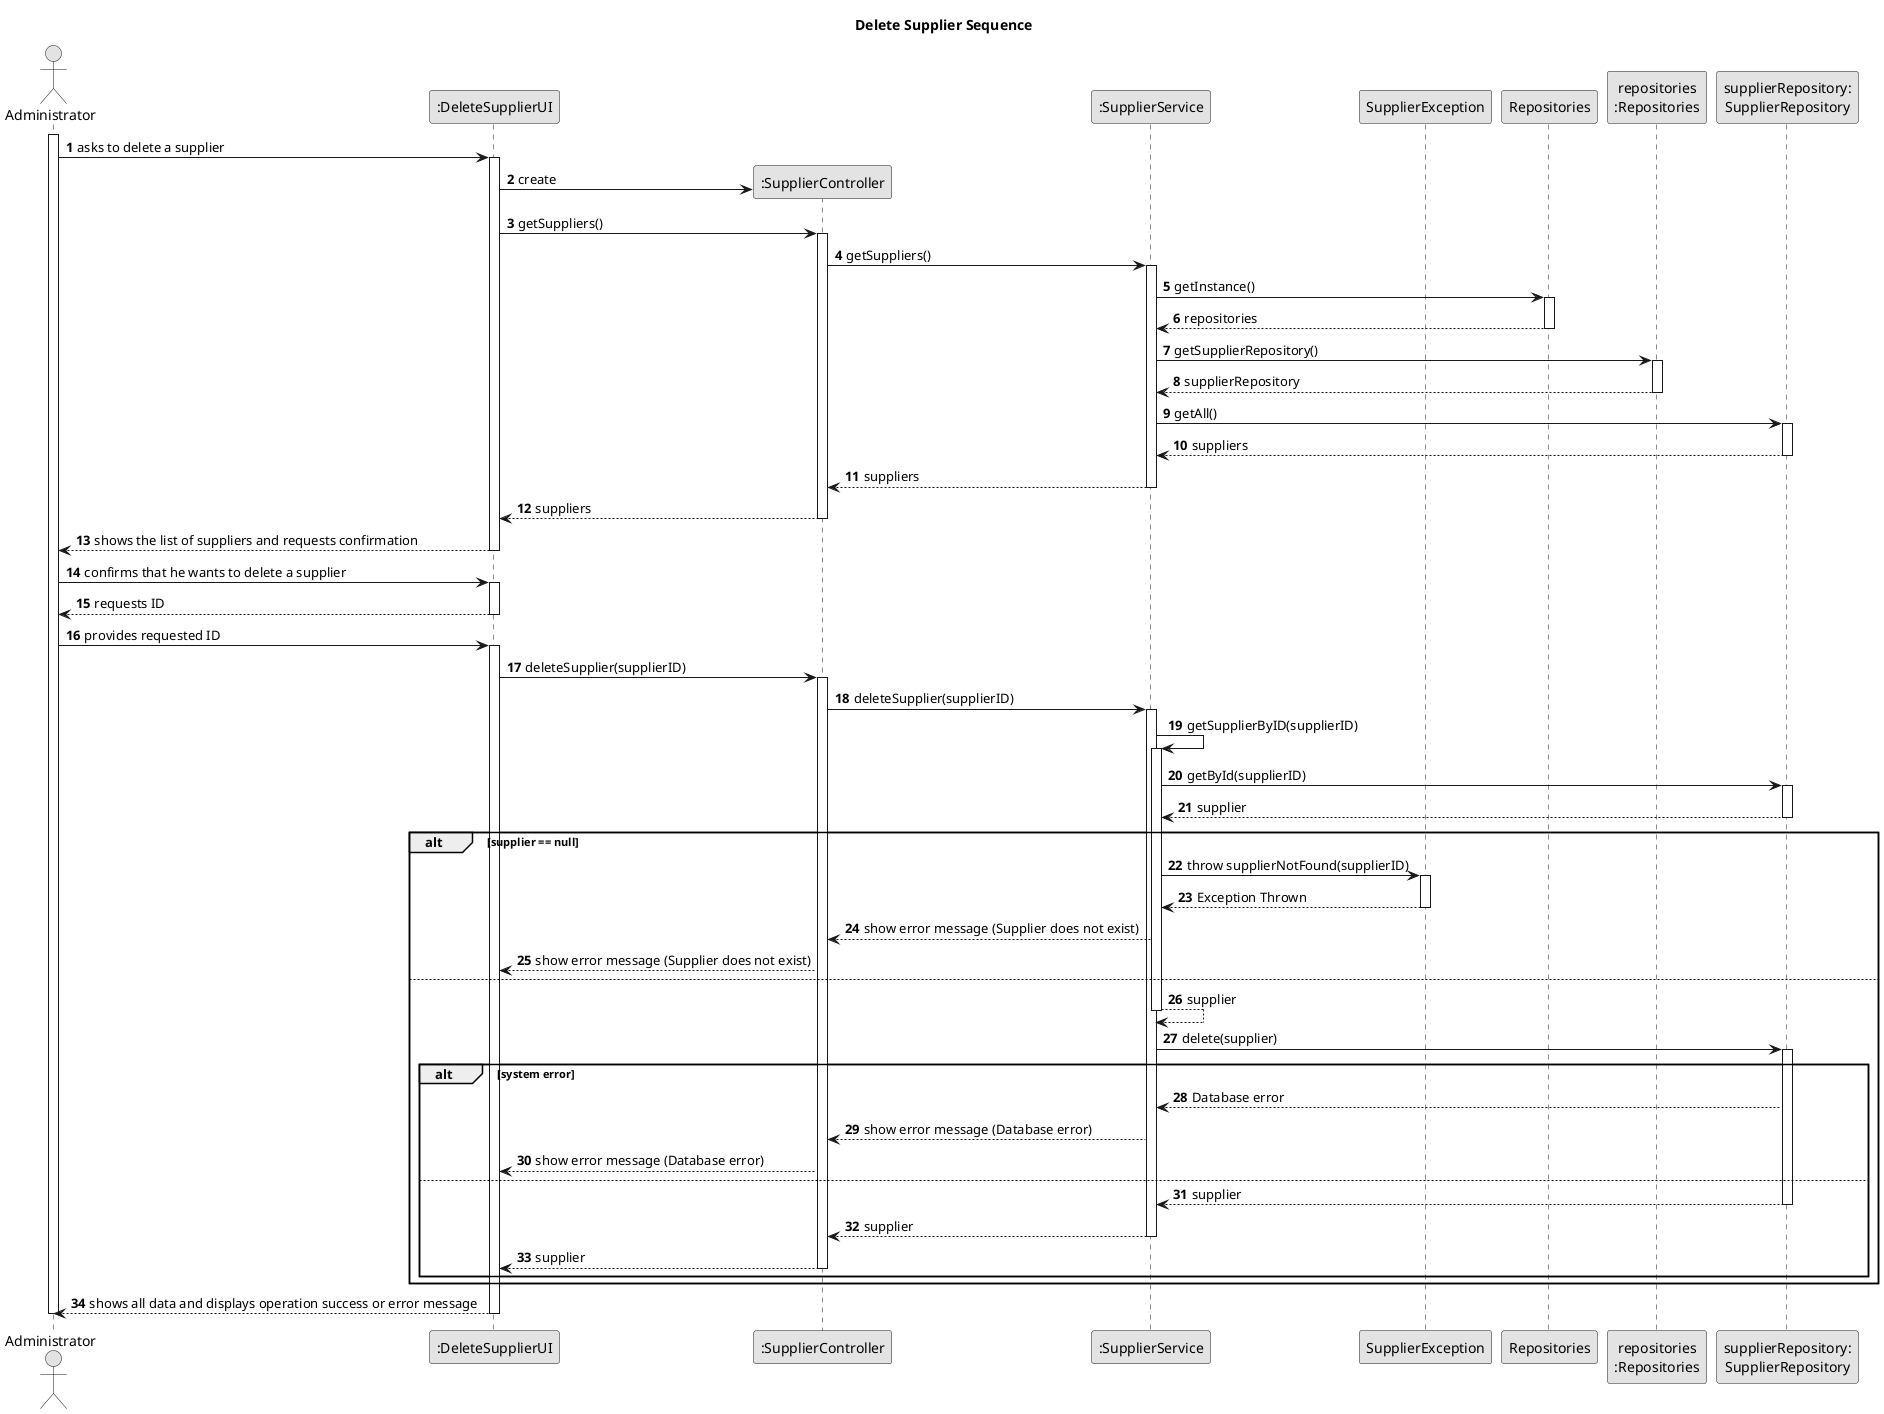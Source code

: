 @startuml
skinparam monochrome true
skinparam packageStyle rectangle
skinparam shadowing false

title System Sequence Diagram (SSD)

autonumber

actor "Administrator" as ADM
participant ":DeleteSupplierUI" as UI
participant ":SupplierController" as CTRL
participant ":SupplierService" as SRV
participant "SupplierException" as EXC
participant "Repositories" as REPS
participant "repositories\n:Repositories" as REP
participant "supplierRepository:\nSupplierRepository" as supplierRepository

title Delete Supplier Sequence

activate ADM
    ADM -> UI : asks to delete a supplier
    activate UI

        UI -> CTRL** : create

        UI -> CTRL : getSuppliers()
        activate CTRL
            CTRL -> SRV : getSuppliers()
            activate SRV

                SRV -> REPS : getInstance()
                activate REPS
                REPS --> SRV: repositories
                deactivate REPS
                SRV -> REP : getSupplierRepository()
                activate REP
                REP --> SRV : supplierRepository
                deactivate REP

                SRV -> supplierRepository : getAll()
                activate supplierRepository
                supplierRepository --> SRV : suppliers
                deactivate supplierRepository
            SRV --> CTRL : suppliers
            deactivate SRV
        CTRL --> UI : suppliers
        deactivate CTRL
    UI --> ADM : shows the list of suppliers and requests confirmation
    deactivate UI

    ADM -> UI : confirms that he wants to delete a supplier
    activate UI
        UI --> ADM : requests ID
    deactivate UI

    ADM -> UI : provides requested ID
    activate UI
        UI -> CTRL: deleteSupplier(supplierID)
        activate CTRL
            CTRL -> SRV: deleteSupplier(supplierID)
            activate SRV

                SRV -> SRV : getSupplierByID(supplierID)
                activate SRV

                SRV -> supplierRepository: getById(supplierID)
                activate supplierRepository
                supplierRepository --> SRV: supplier
                deactivate supplierRepository

                alt supplier == null
                    SRV -> EXC: throw supplierNotFound(supplierID)
                    activate EXC
                    EXC --> SRV: Exception Thrown
                    deactivate EXC
                    SRV --> CTRL: show error message (Supplier does not exist)

                    CTRL --> UI: show error message (Supplier does not exist)
                else
                    SRV --> SRV: supplier
                    deactivate SRV

                    SRV -> supplierRepository: delete(supplier)
                    activate supplierRepository
                    alt system error
                        supplierRepository --> SRV: Database error

                        SRV --> CTRL: show error message (Database error)

                        CTRL --> UI: show error message (Database error)
                    else
                        supplierRepository --> SRV: supplier
                        deactivate supplierRepository
                        SRV --> CTRL: supplier
                        deactivate SRV
                        CTRL --> UI: supplier
                        deactivate CTRL
                    end
                end

    UI --> ADM: shows all data and displays operation success or error message
    deactivate UI

deactivate ADM
@enduml
